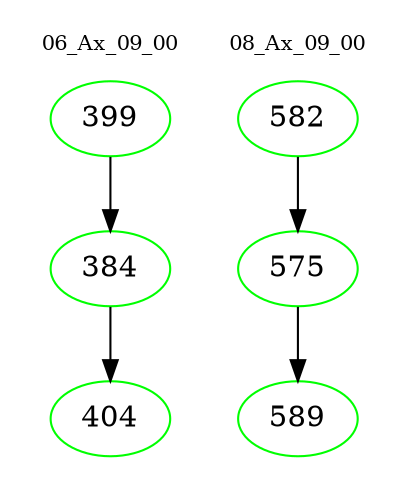 digraph{
subgraph cluster_0 {
color = white
label = "06_Ax_09_00";
fontsize=10;
T0_399 [label="399", color="green"]
T0_399 -> T0_384 [color="black"]
T0_384 [label="384", color="green"]
T0_384 -> T0_404 [color="black"]
T0_404 [label="404", color="green"]
}
subgraph cluster_1 {
color = white
label = "08_Ax_09_00";
fontsize=10;
T1_582 [label="582", color="green"]
T1_582 -> T1_575 [color="black"]
T1_575 [label="575", color="green"]
T1_575 -> T1_589 [color="black"]
T1_589 [label="589", color="green"]
}
}
